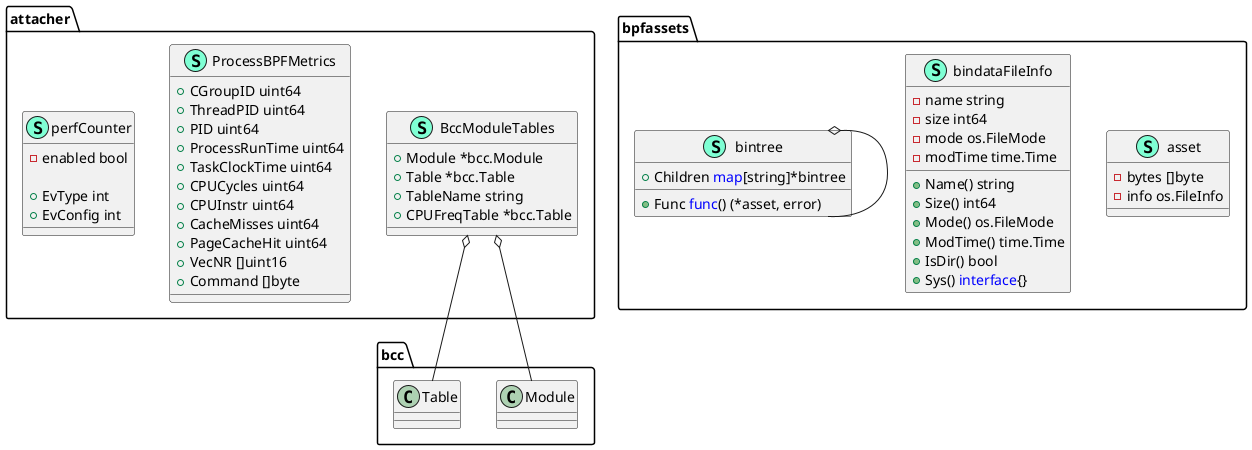 @startuml
namespace attacher {
    class BccModuleTables << (S,Aquamarine) >> {
        + Module *bcc.Module
        + Table *bcc.Table
        + TableName string
        + CPUFreqTable *bcc.Table

    }
    class ProcessBPFMetrics << (S,Aquamarine) >> {
        + CGroupID uint64
        + ThreadPID uint64
        + PID uint64
        + ProcessRunTime uint64
        + TaskClockTime uint64
        + CPUCycles uint64
        + CPUInstr uint64
        + CacheMisses uint64
        + PageCacheHit uint64
        + VecNR []uint16
        + Command []byte

    }
    class perfCounter << (S,Aquamarine) >> {
        - enabled bool

        + EvType int
        + EvConfig int

    }
}


"attacher.BccModuleTables" o-- "bcc.Module"
"attacher.BccModuleTables" o-- "bcc.Table"

namespace bpfassets {
    class asset << (S,Aquamarine) >> {
        - bytes []byte
        - info os.FileInfo

    }
    class bindataFileInfo << (S,Aquamarine) >> {
        - name string
        - size int64
        - mode os.FileMode
        - modTime time.Time

        + Name() string
        + Size() int64
        + Mode() os.FileMode
        + ModTime() time.Time
        + IsDir() bool
        + Sys() <font color=blue>interface</font>{}

    }
    class bintree << (S,Aquamarine) >> {
        + Func <font color=blue>func</font>() (*asset, error)
        + Children <font color=blue>map</font>[string]*bintree

    }
}


"bpfassets.bintree" o-- "bpfassets.bintree"

@enduml
